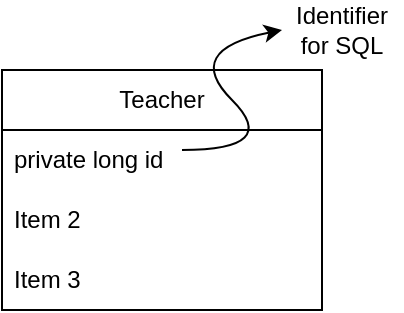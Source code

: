 <mxfile version="22.1.18" type="github">
  <diagram name="Page-1" id="15TTBoJJ_lV66m8lFySO">
    <mxGraphModel dx="954" dy="521" grid="1" gridSize="10" guides="1" tooltips="1" connect="1" arrows="1" fold="1" page="1" pageScale="1" pageWidth="850" pageHeight="1100" math="0" shadow="0">
      <root>
        <mxCell id="0" />
        <mxCell id="1" parent="0" />
        <mxCell id="gnhUbkvolNWlPmNGs9bA-1" value="Teacher" style="swimlane;fontStyle=0;childLayout=stackLayout;horizontal=1;startSize=30;horizontalStack=0;resizeParent=1;resizeParentMax=0;resizeLast=0;collapsible=1;marginBottom=0;whiteSpace=wrap;html=1;" vertex="1" parent="1">
          <mxGeometry x="80" y="40" width="160" height="120" as="geometry">
            <mxRectangle x="80" y="40" width="80" height="30" as="alternateBounds" />
          </mxGeometry>
        </mxCell>
        <mxCell id="gnhUbkvolNWlPmNGs9bA-5" value="" style="curved=1;endArrow=classic;html=1;rounded=0;" edge="1" parent="gnhUbkvolNWlPmNGs9bA-1">
          <mxGeometry width="50" height="50" relative="1" as="geometry">
            <mxPoint x="90" y="40" as="sourcePoint" />
            <mxPoint x="140" y="-20" as="targetPoint" />
            <Array as="points">
              <mxPoint x="140" y="40" />
              <mxPoint x="90" y="-10" />
            </Array>
          </mxGeometry>
        </mxCell>
        <mxCell id="gnhUbkvolNWlPmNGs9bA-2" value="private long id" style="text;strokeColor=none;fillColor=none;align=left;verticalAlign=middle;spacingLeft=4;spacingRight=4;overflow=hidden;points=[[0,0.5],[1,0.5]];portConstraint=eastwest;rotatable=0;whiteSpace=wrap;html=1;" vertex="1" parent="gnhUbkvolNWlPmNGs9bA-1">
          <mxGeometry y="30" width="160" height="30" as="geometry" />
        </mxCell>
        <mxCell id="gnhUbkvolNWlPmNGs9bA-3" value="Item 2" style="text;strokeColor=none;fillColor=none;align=left;verticalAlign=middle;spacingLeft=4;spacingRight=4;overflow=hidden;points=[[0,0.5],[1,0.5]];portConstraint=eastwest;rotatable=0;whiteSpace=wrap;html=1;" vertex="1" parent="gnhUbkvolNWlPmNGs9bA-1">
          <mxGeometry y="60" width="160" height="30" as="geometry" />
        </mxCell>
        <mxCell id="gnhUbkvolNWlPmNGs9bA-4" value="Item 3" style="text;strokeColor=none;fillColor=none;align=left;verticalAlign=middle;spacingLeft=4;spacingRight=4;overflow=hidden;points=[[0,0.5],[1,0.5]];portConstraint=eastwest;rotatable=0;whiteSpace=wrap;html=1;" vertex="1" parent="gnhUbkvolNWlPmNGs9bA-1">
          <mxGeometry y="90" width="160" height="30" as="geometry" />
        </mxCell>
        <mxCell id="gnhUbkvolNWlPmNGs9bA-6" value="Identifier for SQL" style="text;html=1;strokeColor=none;fillColor=none;align=center;verticalAlign=middle;whiteSpace=wrap;rounded=0;" vertex="1" parent="1">
          <mxGeometry x="220" y="5" width="60" height="30" as="geometry" />
        </mxCell>
      </root>
    </mxGraphModel>
  </diagram>
</mxfile>
